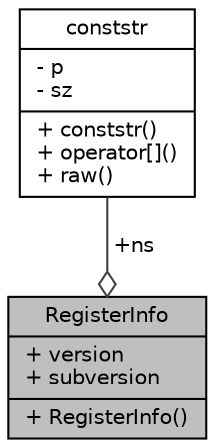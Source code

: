 digraph "RegisterInfo"
{
  edge [fontname="Helvetica",fontsize="10",labelfontname="Helvetica",labelfontsize="10"];
  node [fontname="Helvetica",fontsize="10",shape=record];
  Node1 [label="{RegisterInfo\n|+ version\l+ subversion\l|+ RegisterInfo()\l}",height=0.2,width=0.4,color="black", fillcolor="grey75", style="filled", fontcolor="black"];
  Node2 -> Node1 [color="grey25",fontsize="10",style="solid",label=" +ns" ,arrowhead="odiamond",fontname="Helvetica"];
  Node2 [label="{conststr\n|- p\l- sz\l|+ conststr()\l+ operator[]()\l+ raw()\l}",height=0.2,width=0.4,color="black", fillcolor="white", style="filled",URL="$classconststr.html"];
}
